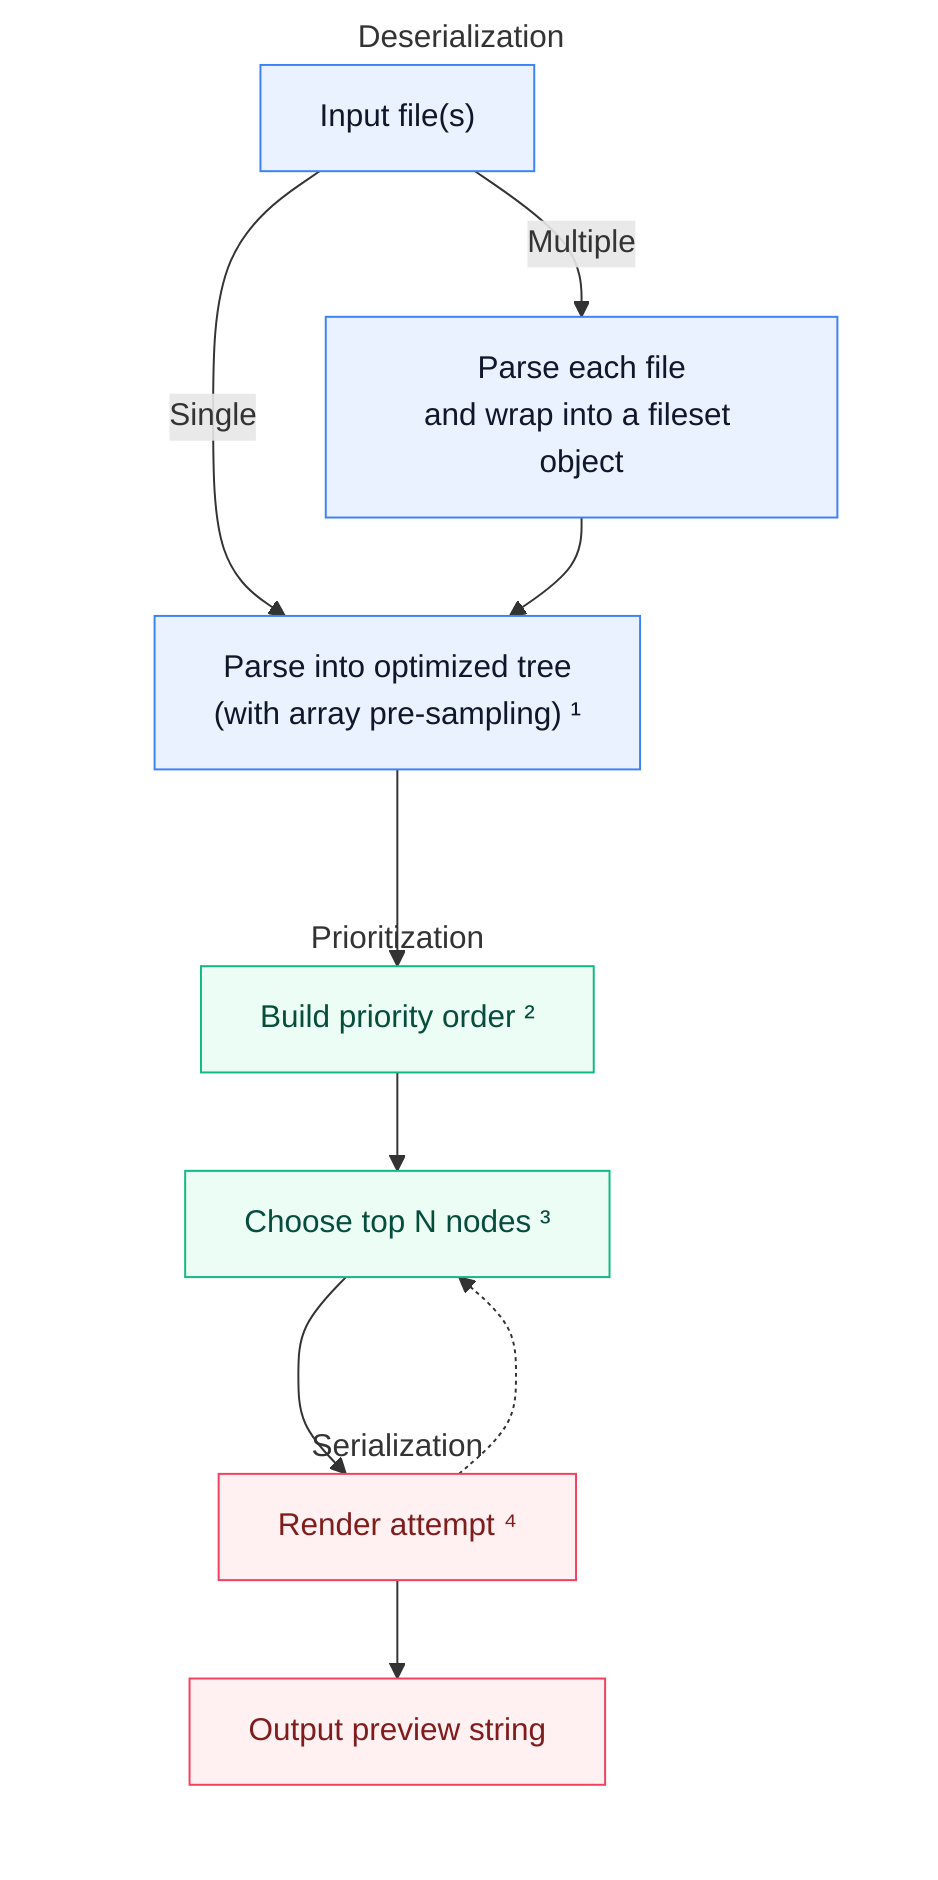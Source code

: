 flowchart TD
    subgraph Deserialization
        direction TB
        A["Input file(s)"]
        A -- Single --> C["Parse into optimized tree<br/>(with array pre‑sampling) ¹"]
        A -- Multiple --> D["Parse each file<br/>and wrap into a fileset object"]
        D --> C
    end
    subgraph Prioritization
        direction TB
        E["Build priority order ²"]
        F["Choose top N nodes ³"]
    end
    subgraph Serialization
        direction TB
        G["Render attempt ⁴"]
        H["Output preview string"]
    end
    C --> E
    E --> F
    F --> G
    G -.-> F
    G --> H
    %% Color classes for categories
    classDef des fill:#eaf2ff,stroke:#3b82f6,stroke-width:1px,color:#0f172a;
    classDef prio fill:#ecfdf5,stroke:#10b981,stroke-width:1px,color:#064e3b;
    classDef ser fill:#fff1f2,stroke:#f43f5e,stroke-width:1px,color:#7f1d1d;
    class A,C,D des;
    class E,F prio;
    class G,H ser;
    style Deserialization fill:transparent,stroke:transparent
    style Prioritization fill:transparent,stroke:transparent
    style Serialization fill:transparent,stroke:transparent